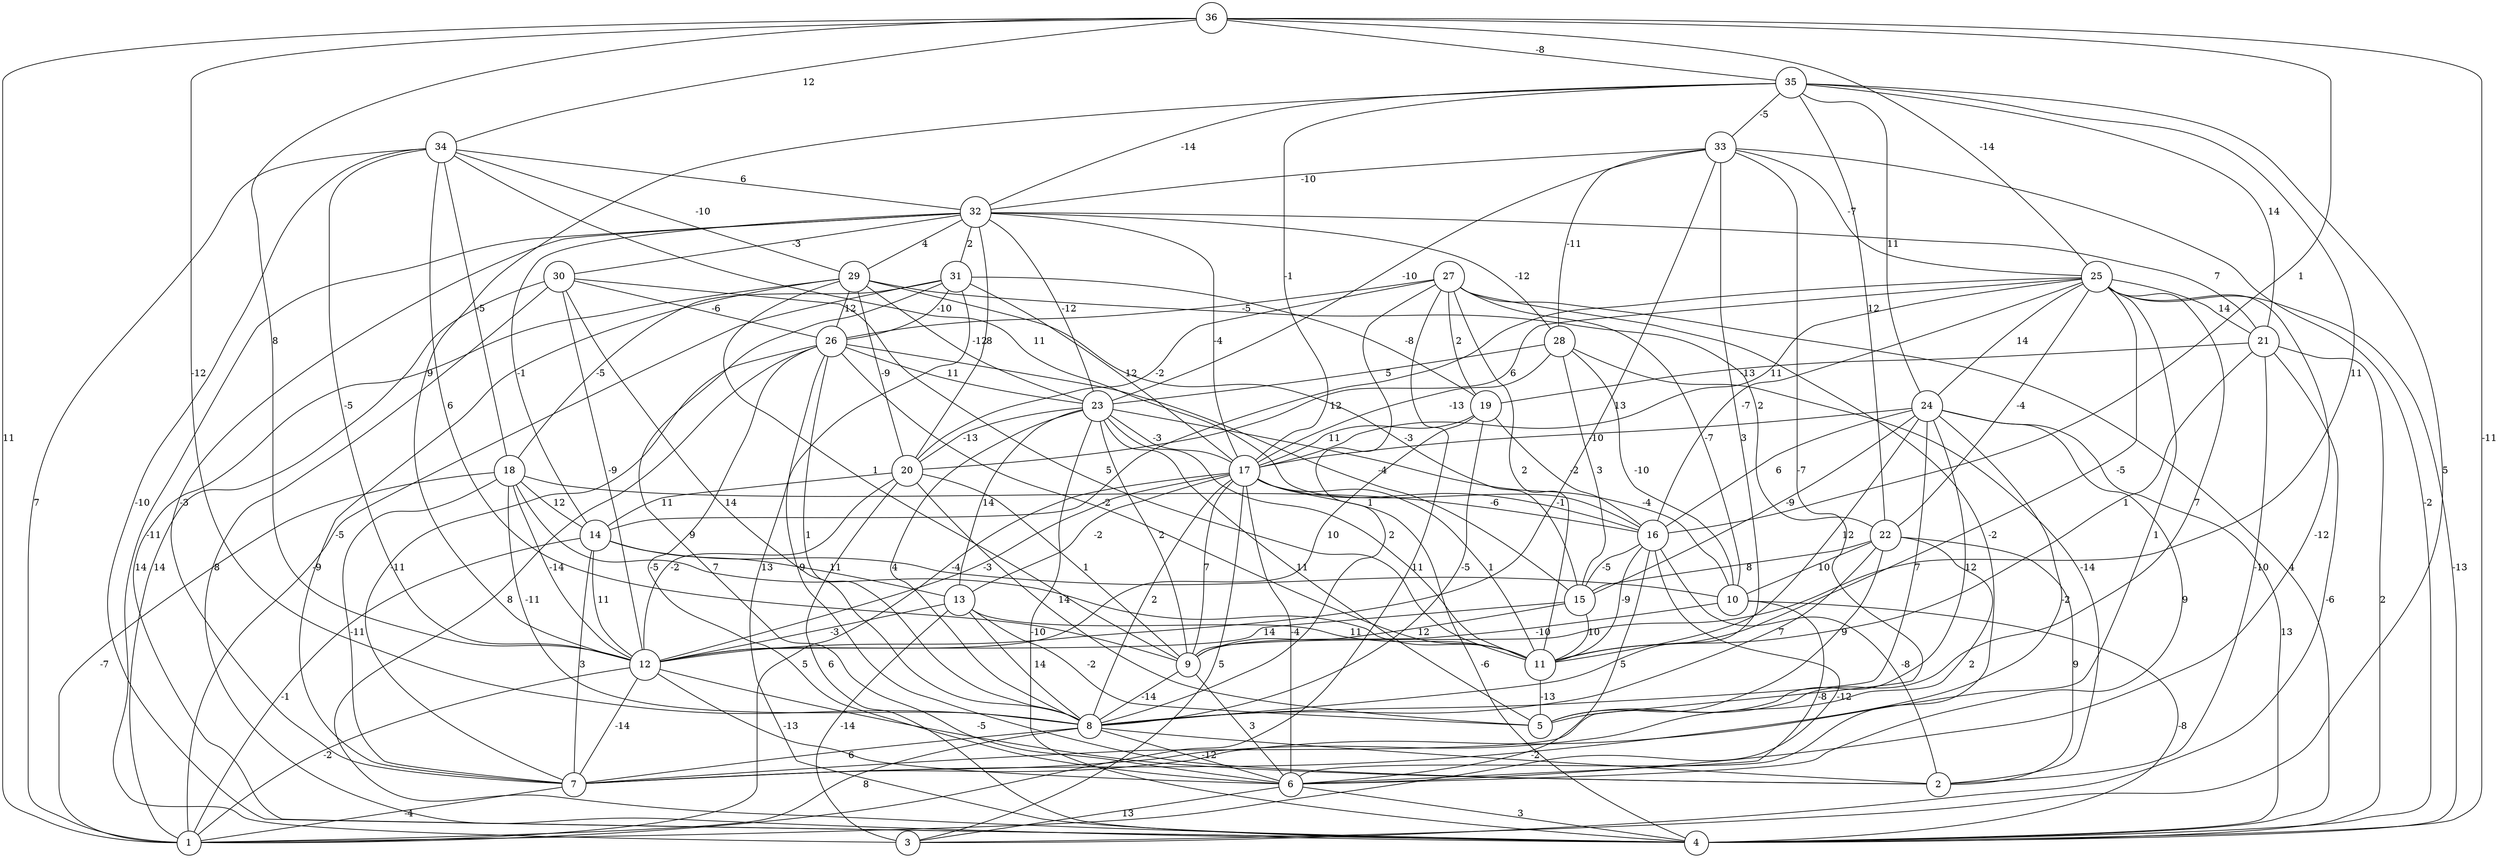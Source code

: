 graph { 
	 fontname="Helvetica,Arial,sans-serif" 
	 node [shape = circle]; 
	 36 -- 1 [label = "11"];
	 36 -- 4 [label = "-11"];
	 36 -- 8 [label = "-12"];
	 36 -- 12 [label = "8"];
	 36 -- 16 [label = "1"];
	 36 -- 25 [label = "-14"];
	 36 -- 34 [label = "12"];
	 36 -- 35 [label = "-8"];
	 35 -- 3 [label = "5"];
	 35 -- 9 [label = "11"];
	 35 -- 12 [label = "9"];
	 35 -- 17 [label = "-1"];
	 35 -- 21 [label = "14"];
	 35 -- 22 [label = "12"];
	 35 -- 24 [label = "11"];
	 35 -- 32 [label = "-14"];
	 35 -- 33 [label = "-5"];
	 34 -- 1 [label = "7"];
	 34 -- 4 [label = "-10"];
	 34 -- 9 [label = "6"];
	 34 -- 12 [label = "-5"];
	 34 -- 16 [label = "11"];
	 34 -- 18 [label = "-5"];
	 34 -- 29 [label = "-10"];
	 34 -- 32 [label = "6"];
	 33 -- 4 [label = "-2"];
	 33 -- 7 [label = "-7"];
	 33 -- 8 [label = "3"];
	 33 -- 12 [label = "13"];
	 33 -- 23 [label = "-10"];
	 33 -- 25 [label = "-7"];
	 33 -- 28 [label = "-11"];
	 33 -- 32 [label = "-10"];
	 32 -- 3 [label = "-11"];
	 32 -- 7 [label = "-3"];
	 32 -- 14 [label = "-1"];
	 32 -- 17 [label = "-4"];
	 32 -- 20 [label = "8"];
	 32 -- 21 [label = "7"];
	 32 -- 23 [label = "-12"];
	 32 -- 28 [label = "-12"];
	 32 -- 29 [label = "4"];
	 32 -- 30 [label = "-3"];
	 32 -- 31 [label = "2"];
	 31 -- 1 [label = "-9"];
	 31 -- 4 [label = "13"];
	 31 -- 6 [label = "9"];
	 31 -- 17 [label = "12"];
	 31 -- 18 [label = "-5"];
	 31 -- 19 [label = "-8"];
	 31 -- 26 [label = "-10"];
	 30 -- 1 [label = "14"];
	 30 -- 4 [label = "8"];
	 30 -- 8 [label = "14"];
	 30 -- 11 [label = "5"];
	 30 -- 12 [label = "-9"];
	 30 -- 26 [label = "-6"];
	 29 -- 4 [label = "14"];
	 29 -- 7 [label = "-5"];
	 29 -- 9 [label = "1"];
	 29 -- 15 [label = "-3"];
	 29 -- 20 [label = "-9"];
	 29 -- 22 [label = "2"];
	 29 -- 23 [label = "-12"];
	 29 -- 26 [label = "12"];
	 28 -- 2 [label = "-14"];
	 28 -- 10 [label = "-10"];
	 28 -- 15 [label = "3"];
	 28 -- 17 [label = "-13"];
	 28 -- 23 [label = "5"];
	 27 -- 1 [label = "11"];
	 27 -- 4 [label = "4"];
	 27 -- 6 [label = "-2"];
	 27 -- 8 [label = "1"];
	 27 -- 10 [label = "-7"];
	 27 -- 11 [label = "2"];
	 27 -- 19 [label = "2"];
	 27 -- 20 [label = "-2"];
	 27 -- 26 [label = "-5"];
	 26 -- 2 [label = "9"];
	 26 -- 4 [label = "8"];
	 26 -- 6 [label = "-5"];
	 26 -- 7 [label = "-11"];
	 26 -- 8 [label = "1"];
	 26 -- 11 [label = "-2"];
	 26 -- 15 [label = "-4"];
	 26 -- 23 [label = "11"];
	 25 -- 4 [label = "-13"];
	 25 -- 5 [label = "7"];
	 25 -- 6 [label = "-12"];
	 25 -- 7 [label = "1"];
	 25 -- 11 [label = "-5"];
	 25 -- 14 [label = "12"];
	 25 -- 16 [label = "-7"];
	 25 -- 17 [label = "11"];
	 25 -- 20 [label = "6"];
	 25 -- 21 [label = "14"];
	 25 -- 22 [label = "-4"];
	 25 -- 24 [label = "14"];
	 24 -- 4 [label = "13"];
	 24 -- 5 [label = "12"];
	 24 -- 6 [label = "9"];
	 24 -- 7 [label = "-2"];
	 24 -- 8 [label = "7"];
	 24 -- 11 [label = "12"];
	 24 -- 15 [label = "-9"];
	 24 -- 16 [label = "6"];
	 24 -- 17 [label = "-10"];
	 23 -- 4 [label = "-10"];
	 23 -- 5 [label = "11"];
	 23 -- 8 [label = "4"];
	 23 -- 9 [label = "2"];
	 23 -- 10 [label = "-4"];
	 23 -- 11 [label = "2"];
	 23 -- 13 [label = "14"];
	 23 -- 17 [label = "-3"];
	 23 -- 20 [label = "-13"];
	 22 -- 2 [label = "9"];
	 22 -- 5 [label = "9"];
	 22 -- 7 [label = "2"];
	 22 -- 8 [label = "7"];
	 22 -- 10 [label = "10"];
	 22 -- 15 [label = "8"];
	 21 -- 2 [label = "-10"];
	 21 -- 3 [label = "-6"];
	 21 -- 4 [label = "2"];
	 21 -- 11 [label = "1"];
	 21 -- 19 [label = "-13"];
	 20 -- 4 [label = "6"];
	 20 -- 5 [label = "14"];
	 20 -- 9 [label = "1"];
	 20 -- 12 [label = "-2"];
	 20 -- 14 [label = "11"];
	 19 -- 8 [label = "-5"];
	 19 -- 12 [label = "10"];
	 19 -- 16 [label = "-2"];
	 19 -- 17 [label = "11"];
	 18 -- 1 [label = "-7"];
	 18 -- 7 [label = "-11"];
	 18 -- 8 [label = "-11"];
	 18 -- 11 [label = "7"];
	 18 -- 12 [label = "-14"];
	 18 -- 14 [label = "12"];
	 18 -- 16 [label = "-6"];
	 17 -- 1 [label = "5"];
	 17 -- 3 [label = "5"];
	 17 -- 4 [label = "-6"];
	 17 -- 6 [label = "-4"];
	 17 -- 8 [label = "2"];
	 17 -- 9 [label = "7"];
	 17 -- 11 [label = "1"];
	 17 -- 12 [label = "-3"];
	 17 -- 13 [label = "-2"];
	 17 -- 16 [label = "-1"];
	 16 -- 1 [label = "-12"];
	 16 -- 2 [label = "-8"];
	 16 -- 6 [label = "5"];
	 16 -- 11 [label = "-9"];
	 16 -- 15 [label = "-5"];
	 15 -- 9 [label = "12"];
	 15 -- 11 [label = "10"];
	 15 -- 12 [label = "14"];
	 14 -- 1 [label = "-1"];
	 14 -- 7 [label = "3"];
	 14 -- 10 [label = "-4"];
	 14 -- 12 [label = "11"];
	 14 -- 13 [label = "11"];
	 13 -- 3 [label = "-14"];
	 13 -- 5 [label = "-2"];
	 13 -- 8 [label = "14"];
	 13 -- 11 [label = "11"];
	 13 -- 12 [label = "-3"];
	 12 -- 1 [label = "-2"];
	 12 -- 2 [label = "-5"];
	 12 -- 6 [label = "-13"];
	 12 -- 7 [label = "-14"];
	 11 -- 5 [label = "-13"];
	 10 -- 4 [label = "-8"];
	 10 -- 6 [label = "-8"];
	 10 -- 9 [label = "-10"];
	 9 -- 6 [label = "3"];
	 9 -- 8 [label = "-14"];
	 8 -- 1 [label = "8"];
	 8 -- 2 [label = "-2"];
	 8 -- 6 [label = "-12"];
	 8 -- 7 [label = "6"];
	 7 -- 1 [label = "-4"];
	 6 -- 3 [label = "13"];
	 6 -- 4 [label = "3"];
	 1;
	 2;
	 3;
	 4;
	 5;
	 6;
	 7;
	 8;
	 9;
	 10;
	 11;
	 12;
	 13;
	 14;
	 15;
	 16;
	 17;
	 18;
	 19;
	 20;
	 21;
	 22;
	 23;
	 24;
	 25;
	 26;
	 27;
	 28;
	 29;
	 30;
	 31;
	 32;
	 33;
	 34;
	 35;
	 36;
}

